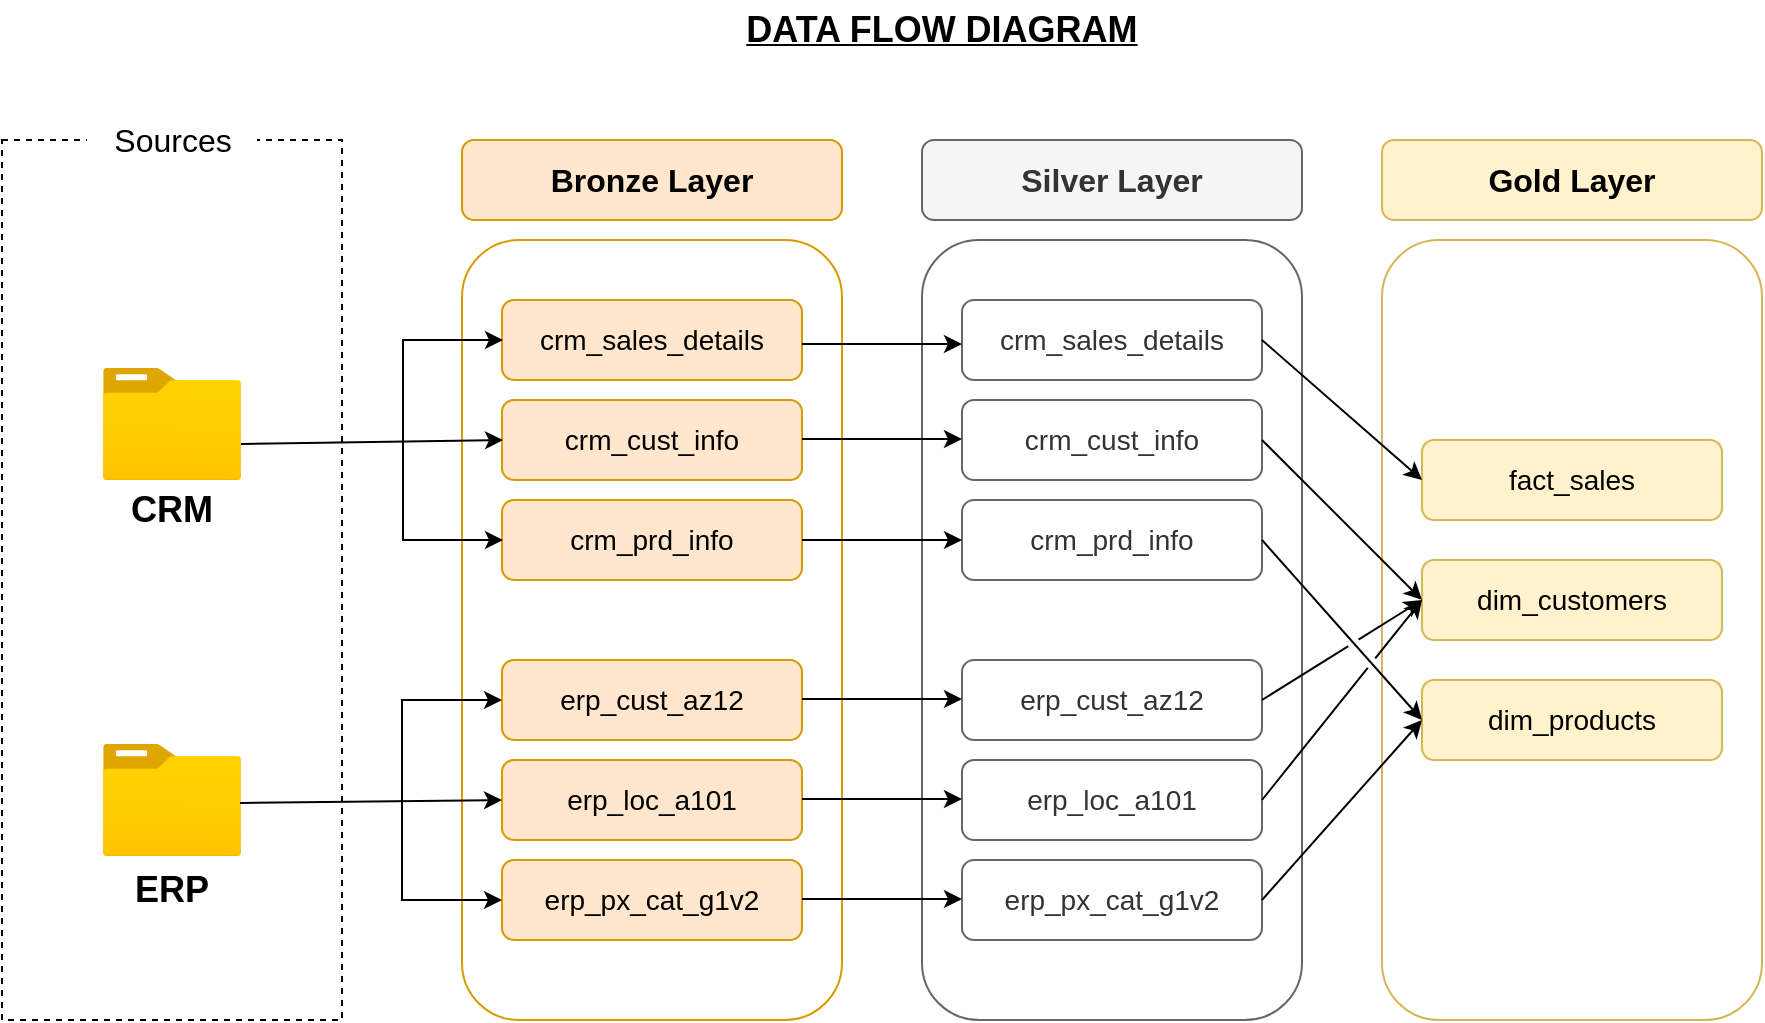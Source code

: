 <mxfile version="27.0.9">
  <diagram name="Page-1" id="aWY5vjTI4ozDuYt3A9_z">
    <mxGraphModel dx="946" dy="732" grid="1" gridSize="10" guides="1" tooltips="1" connect="1" arrows="1" fold="1" page="0" pageScale="1" pageWidth="827" pageHeight="1169" math="0" shadow="0">
      <root>
        <mxCell id="0" />
        <mxCell id="1" parent="0" />
        <mxCell id="BgqlBms3xSBx00n1lSqd-1" value="" style="rounded=0;whiteSpace=wrap;html=1;fillColor=none;dashed=1;" vertex="1" parent="1">
          <mxGeometry x="40" y="180" width="170" height="440" as="geometry" />
        </mxCell>
        <mxCell id="BgqlBms3xSBx00n1lSqd-2" value="&lt;font style=&quot;font-size: 16px;&quot;&gt;Sources&lt;/font&gt;" style="rounded=1;whiteSpace=wrap;html=1;strokeColor=none;" vertex="1" parent="1">
          <mxGeometry x="82.5" y="160" width="85" height="40" as="geometry" />
        </mxCell>
        <mxCell id="BgqlBms3xSBx00n1lSqd-3" value="" style="image;aspect=fixed;html=1;points=[];align=center;fontSize=12;image=img/lib/azure2/general/Folder_Blank.svg;" vertex="1" parent="1">
          <mxGeometry x="90.5" y="294" width="69" height="56.0" as="geometry" />
        </mxCell>
        <mxCell id="BgqlBms3xSBx00n1lSqd-4" value="&lt;font style=&quot;font-size: 18px;&quot;&gt;&lt;b&gt;CRM&lt;/b&gt;&lt;/font&gt;" style="text;html=1;align=center;verticalAlign=middle;whiteSpace=wrap;rounded=0;" vertex="1" parent="1">
          <mxGeometry x="95" y="350" width="60" height="30" as="geometry" />
        </mxCell>
        <mxCell id="BgqlBms3xSBx00n1lSqd-5" value="" style="image;aspect=fixed;html=1;points=[];align=center;fontSize=12;image=img/lib/azure2/general/Folder_Blank.svg;" vertex="1" parent="1">
          <mxGeometry x="90.5" y="482" width="69" height="56.0" as="geometry" />
        </mxCell>
        <mxCell id="BgqlBms3xSBx00n1lSqd-6" value="&lt;font style=&quot;font-size: 18px;&quot;&gt;&lt;b&gt;ERP&lt;/b&gt;&lt;/font&gt;" style="text;html=1;align=center;verticalAlign=middle;whiteSpace=wrap;rounded=0;" vertex="1" parent="1">
          <mxGeometry x="95" y="540" width="60" height="30" as="geometry" />
        </mxCell>
        <mxCell id="BgqlBms3xSBx00n1lSqd-7" value="" style="rounded=1;whiteSpace=wrap;html=1;fillColor=none;strokeColor=#d79b00;" vertex="1" parent="1">
          <mxGeometry x="270" y="230" width="190" height="390" as="geometry" />
        </mxCell>
        <mxCell id="BgqlBms3xSBx00n1lSqd-8" value="&lt;b&gt;&lt;font style=&quot;font-size: 16px;&quot;&gt;Bronze Layer&lt;/font&gt;&lt;/b&gt;" style="rounded=1;whiteSpace=wrap;html=1;fillColor=#ffe6cc;strokeColor=#d79b00;" vertex="1" parent="1">
          <mxGeometry x="270" y="180" width="190" height="40" as="geometry" />
        </mxCell>
        <mxCell id="BgqlBms3xSBx00n1lSqd-10" value="&lt;font style=&quot;font-size: 14px;&quot;&gt;crm_sales_details&lt;/font&gt;" style="rounded=1;whiteSpace=wrap;html=1;fillColor=#ffe6cc;strokeColor=#d79b00;" vertex="1" parent="1">
          <mxGeometry x="290" y="260" width="150" height="40" as="geometry" />
        </mxCell>
        <mxCell id="BgqlBms3xSBx00n1lSqd-11" value="&lt;font style=&quot;font-size: 14px;&quot;&gt;crm_cust_info&lt;/font&gt;" style="rounded=1;whiteSpace=wrap;html=1;fillColor=#ffe6cc;strokeColor=#d79b00;" vertex="1" parent="1">
          <mxGeometry x="290" y="310" width="150" height="40" as="geometry" />
        </mxCell>
        <mxCell id="BgqlBms3xSBx00n1lSqd-12" value="&lt;font style=&quot;font-size: 14px;&quot;&gt;crm_prd_info&lt;/font&gt;" style="rounded=1;whiteSpace=wrap;html=1;fillColor=#ffe6cc;strokeColor=#d79b00;" vertex="1" parent="1">
          <mxGeometry x="290" y="360" width="150" height="40" as="geometry" />
        </mxCell>
        <mxCell id="BgqlBms3xSBx00n1lSqd-13" value="&lt;font style=&quot;font-size: 14px;&quot;&gt;erp_cust_az12&lt;/font&gt;" style="rounded=1;whiteSpace=wrap;html=1;fillColor=#ffe6cc;strokeColor=#d79b00;" vertex="1" parent="1">
          <mxGeometry x="290" y="440" width="150" height="40" as="geometry" />
        </mxCell>
        <mxCell id="BgqlBms3xSBx00n1lSqd-14" value="&lt;font style=&quot;font-size: 14px;&quot;&gt;erp_loc_a101&lt;/font&gt;" style="rounded=1;whiteSpace=wrap;html=1;fillColor=#ffe6cc;strokeColor=#d79b00;" vertex="1" parent="1">
          <mxGeometry x="290" y="490" width="150" height="40" as="geometry" />
        </mxCell>
        <mxCell id="BgqlBms3xSBx00n1lSqd-15" value="&lt;font style=&quot;font-size: 14px;&quot;&gt;erp_px_cat_g1v2&lt;/font&gt;" style="rounded=1;whiteSpace=wrap;html=1;fillColor=#ffe6cc;strokeColor=#d79b00;" vertex="1" parent="1">
          <mxGeometry x="290" y="540" width="150" height="40" as="geometry" />
        </mxCell>
        <mxCell id="BgqlBms3xSBx00n1lSqd-18" value="" style="endArrow=classic;html=1;rounded=0;exitX=0.993;exitY=0.527;exitDx=0;exitDy=0;exitPerimeter=0;entryX=0;entryY=0.5;entryDx=0;entryDy=0;" edge="1" parent="1" source="BgqlBms3xSBx00n1lSqd-5" target="BgqlBms3xSBx00n1lSqd-14">
          <mxGeometry width="50" height="50" relative="1" as="geometry">
            <mxPoint x="390" y="400" as="sourcePoint" />
            <mxPoint x="440" y="350" as="targetPoint" />
          </mxGeometry>
        </mxCell>
        <mxCell id="BgqlBms3xSBx00n1lSqd-19" value="" style="endArrow=classic;html=1;rounded=0;" edge="1" parent="1" target="BgqlBms3xSBx00n1lSqd-13">
          <mxGeometry width="50" height="50" relative="1" as="geometry">
            <mxPoint x="240" y="510" as="sourcePoint" />
            <mxPoint x="440" y="350" as="targetPoint" />
            <Array as="points">
              <mxPoint x="240" y="460" />
            </Array>
          </mxGeometry>
        </mxCell>
        <mxCell id="BgqlBms3xSBx00n1lSqd-20" value="" style="endArrow=classic;html=1;rounded=0;entryX=0;entryY=0.5;entryDx=0;entryDy=0;" edge="1" parent="1" target="BgqlBms3xSBx00n1lSqd-15">
          <mxGeometry width="50" height="50" relative="1" as="geometry">
            <mxPoint x="240" y="510" as="sourcePoint" />
            <mxPoint x="230" y="610" as="targetPoint" />
            <Array as="points">
              <mxPoint x="240" y="560" />
            </Array>
          </mxGeometry>
        </mxCell>
        <mxCell id="BgqlBms3xSBx00n1lSqd-21" value="" style="endArrow=classic;html=1;rounded=0;exitX=0.993;exitY=0.527;exitDx=0;exitDy=0;exitPerimeter=0;entryX=0;entryY=0.5;entryDx=0;entryDy=0;" edge="1" parent="1">
          <mxGeometry width="50" height="50" relative="1" as="geometry">
            <mxPoint x="159.5" y="332" as="sourcePoint" />
            <mxPoint x="290.5" y="330" as="targetPoint" />
          </mxGeometry>
        </mxCell>
        <mxCell id="BgqlBms3xSBx00n1lSqd-22" value="" style="endArrow=classic;html=1;rounded=0;" edge="1" parent="1">
          <mxGeometry width="50" height="50" relative="1" as="geometry">
            <mxPoint x="240.5" y="330" as="sourcePoint" />
            <mxPoint x="290.5" y="280" as="targetPoint" />
            <Array as="points">
              <mxPoint x="240.5" y="280" />
            </Array>
          </mxGeometry>
        </mxCell>
        <mxCell id="BgqlBms3xSBx00n1lSqd-23" value="" style="endArrow=classic;html=1;rounded=0;entryX=0;entryY=0.5;entryDx=0;entryDy=0;" edge="1" parent="1">
          <mxGeometry width="50" height="50" relative="1" as="geometry">
            <mxPoint x="240.5" y="330" as="sourcePoint" />
            <mxPoint x="290.5" y="380" as="targetPoint" />
            <Array as="points">
              <mxPoint x="240.5" y="380" />
            </Array>
          </mxGeometry>
        </mxCell>
        <mxCell id="BgqlBms3xSBx00n1lSqd-24" value="" style="rounded=1;whiteSpace=wrap;html=1;fillColor=none;strokeColor=#666666;fontColor=#333333;" vertex="1" parent="1">
          <mxGeometry x="500" y="230" width="190" height="390" as="geometry" />
        </mxCell>
        <mxCell id="BgqlBms3xSBx00n1lSqd-25" value="&lt;b&gt;&lt;font style=&quot;font-size: 16px;&quot;&gt;Silver Layer&lt;/font&gt;&lt;/b&gt;" style="rounded=1;whiteSpace=wrap;html=1;fillColor=#f5f5f5;strokeColor=#666666;fontColor=#333333;" vertex="1" parent="1">
          <mxGeometry x="500" y="180" width="190" height="40" as="geometry" />
        </mxCell>
        <mxCell id="BgqlBms3xSBx00n1lSqd-26" value="&lt;font style=&quot;font-size: 14px;&quot;&gt;crm_sales_details&lt;/font&gt;" style="rounded=1;whiteSpace=wrap;html=1;fillColor=none;strokeColor=#666666;fontColor=#333333;" vertex="1" parent="1">
          <mxGeometry x="520" y="260" width="150" height="40" as="geometry" />
        </mxCell>
        <mxCell id="BgqlBms3xSBx00n1lSqd-27" value="&lt;font style=&quot;font-size: 14px;&quot;&gt;crm_cust_info&lt;/font&gt;" style="rounded=1;whiteSpace=wrap;html=1;fillColor=none;strokeColor=#666666;fontColor=#333333;" vertex="1" parent="1">
          <mxGeometry x="520" y="310" width="150" height="40" as="geometry" />
        </mxCell>
        <mxCell id="BgqlBms3xSBx00n1lSqd-28" value="&lt;font style=&quot;font-size: 14px;&quot;&gt;crm_prd_info&lt;/font&gt;" style="rounded=1;whiteSpace=wrap;html=1;fillColor=none;strokeColor=#666666;fontColor=#333333;" vertex="1" parent="1">
          <mxGeometry x="520" y="360" width="150" height="40" as="geometry" />
        </mxCell>
        <mxCell id="BgqlBms3xSBx00n1lSqd-29" value="&lt;font style=&quot;font-size: 14px;&quot;&gt;erp_cust_az12&lt;/font&gt;" style="rounded=1;whiteSpace=wrap;html=1;fillColor=none;strokeColor=#666666;fontColor=#333333;" vertex="1" parent="1">
          <mxGeometry x="520" y="440" width="150" height="40" as="geometry" />
        </mxCell>
        <mxCell id="BgqlBms3xSBx00n1lSqd-30" value="&lt;font style=&quot;font-size: 14px;&quot;&gt;erp_loc_a101&lt;/font&gt;" style="rounded=1;whiteSpace=wrap;html=1;fillColor=none;strokeColor=#666666;fontColor=#333333;" vertex="1" parent="1">
          <mxGeometry x="520" y="490" width="150" height="40" as="geometry" />
        </mxCell>
        <mxCell id="BgqlBms3xSBx00n1lSqd-31" value="&lt;font style=&quot;font-size: 14px;&quot;&gt;erp_px_cat_g1v2&lt;/font&gt;" style="rounded=1;whiteSpace=wrap;html=1;fillColor=none;strokeColor=#666666;fontColor=#333333;" vertex="1" parent="1">
          <mxGeometry x="520" y="540" width="150" height="40" as="geometry" />
        </mxCell>
        <mxCell id="BgqlBms3xSBx00n1lSqd-32" value="" style="endArrow=classic;html=1;rounded=0;exitX=0.993;exitY=0.527;exitDx=0;exitDy=0;exitPerimeter=0;" edge="1" parent="1">
          <mxGeometry width="50" height="50" relative="1" as="geometry">
            <mxPoint x="440" y="282" as="sourcePoint" />
            <mxPoint x="520" y="282" as="targetPoint" />
          </mxGeometry>
        </mxCell>
        <mxCell id="BgqlBms3xSBx00n1lSqd-33" value="" style="endArrow=classic;html=1;rounded=0;exitX=0.993;exitY=0.527;exitDx=0;exitDy=0;exitPerimeter=0;" edge="1" parent="1">
          <mxGeometry width="50" height="50" relative="1" as="geometry">
            <mxPoint x="440" y="329.5" as="sourcePoint" />
            <mxPoint x="520" y="329.5" as="targetPoint" />
          </mxGeometry>
        </mxCell>
        <mxCell id="BgqlBms3xSBx00n1lSqd-34" value="" style="endArrow=classic;html=1;rounded=0;exitX=0.993;exitY=0.527;exitDx=0;exitDy=0;exitPerimeter=0;" edge="1" parent="1">
          <mxGeometry width="50" height="50" relative="1" as="geometry">
            <mxPoint x="440" y="380" as="sourcePoint" />
            <mxPoint x="520" y="380" as="targetPoint" />
          </mxGeometry>
        </mxCell>
        <mxCell id="BgqlBms3xSBx00n1lSqd-35" value="" style="endArrow=classic;html=1;rounded=0;exitX=0.993;exitY=0.527;exitDx=0;exitDy=0;exitPerimeter=0;" edge="1" parent="1">
          <mxGeometry width="50" height="50" relative="1" as="geometry">
            <mxPoint x="440" y="459.5" as="sourcePoint" />
            <mxPoint x="520" y="459.5" as="targetPoint" />
          </mxGeometry>
        </mxCell>
        <mxCell id="BgqlBms3xSBx00n1lSqd-36" value="" style="endArrow=classic;html=1;rounded=0;exitX=0.993;exitY=0.527;exitDx=0;exitDy=0;exitPerimeter=0;" edge="1" parent="1">
          <mxGeometry width="50" height="50" relative="1" as="geometry">
            <mxPoint x="440" y="509.5" as="sourcePoint" />
            <mxPoint x="520" y="509.5" as="targetPoint" />
          </mxGeometry>
        </mxCell>
        <mxCell id="BgqlBms3xSBx00n1lSqd-37" value="" style="endArrow=classic;html=1;rounded=0;exitX=0.993;exitY=0.527;exitDx=0;exitDy=0;exitPerimeter=0;" edge="1" parent="1">
          <mxGeometry width="50" height="50" relative="1" as="geometry">
            <mxPoint x="440" y="559.5" as="sourcePoint" />
            <mxPoint x="520" y="559.5" as="targetPoint" />
          </mxGeometry>
        </mxCell>
        <mxCell id="BgqlBms3xSBx00n1lSqd-38" value="" style="rounded=1;whiteSpace=wrap;html=1;fillColor=none;strokeColor=#d6b656;" vertex="1" parent="1">
          <mxGeometry x="730" y="230" width="190" height="390" as="geometry" />
        </mxCell>
        <mxCell id="BgqlBms3xSBx00n1lSqd-39" value="&lt;b&gt;&lt;font style=&quot;font-size: 16px;&quot;&gt;Gold Layer&lt;/font&gt;&lt;/b&gt;" style="rounded=1;whiteSpace=wrap;html=1;fillColor=#fff2cc;strokeColor=#d6b656;" vertex="1" parent="1">
          <mxGeometry x="730" y="180" width="190" height="40" as="geometry" />
        </mxCell>
        <mxCell id="BgqlBms3xSBx00n1lSqd-40" value="&lt;font style=&quot;font-size: 14px;&quot;&gt;fact_sales&lt;/font&gt;" style="rounded=1;whiteSpace=wrap;html=1;fillColor=#fff2cc;strokeColor=#d6b656;" vertex="1" parent="1">
          <mxGeometry x="750" y="330" width="150" height="40" as="geometry" />
        </mxCell>
        <mxCell id="BgqlBms3xSBx00n1lSqd-41" value="&lt;font style=&quot;font-size: 14px;&quot;&gt;dim_customers&lt;/font&gt;" style="rounded=1;whiteSpace=wrap;html=1;fillColor=#fff2cc;strokeColor=#d6b656;" vertex="1" parent="1">
          <mxGeometry x="750" y="390" width="150" height="40" as="geometry" />
        </mxCell>
        <mxCell id="BgqlBms3xSBx00n1lSqd-42" value="&lt;font style=&quot;font-size: 14px;&quot;&gt;dim_products&lt;/font&gt;" style="rounded=1;whiteSpace=wrap;html=1;fillColor=#fff2cc;strokeColor=#d6b656;" vertex="1" parent="1">
          <mxGeometry x="750" y="450" width="150" height="40" as="geometry" />
        </mxCell>
        <mxCell id="BgqlBms3xSBx00n1lSqd-46" value="" style="endArrow=classic;html=1;rounded=0;entryX=0;entryY=0.5;entryDx=0;entryDy=0;exitX=1;exitY=0.5;exitDx=0;exitDy=0;jumpStyle=gap;" edge="1" parent="1" source="BgqlBms3xSBx00n1lSqd-26" target="BgqlBms3xSBx00n1lSqd-40">
          <mxGeometry width="50" height="50" relative="1" as="geometry">
            <mxPoint x="480" y="450" as="sourcePoint" />
            <mxPoint x="530" y="400" as="targetPoint" />
          </mxGeometry>
        </mxCell>
        <mxCell id="BgqlBms3xSBx00n1lSqd-47" value="" style="endArrow=classic;html=1;rounded=0;entryX=0;entryY=0.5;entryDx=0;entryDy=0;exitX=1;exitY=0.5;exitDx=0;exitDy=0;jumpStyle=gap;" edge="1" parent="1" source="BgqlBms3xSBx00n1lSqd-27" target="BgqlBms3xSBx00n1lSqd-41">
          <mxGeometry width="50" height="50" relative="1" as="geometry">
            <mxPoint x="700" y="310" as="sourcePoint" />
            <mxPoint x="780" y="380" as="targetPoint" />
          </mxGeometry>
        </mxCell>
        <mxCell id="BgqlBms3xSBx00n1lSqd-48" value="" style="endArrow=classic;html=1;rounded=0;entryX=0;entryY=0.5;entryDx=0;entryDy=0;exitX=1;exitY=0.5;exitDx=0;exitDy=0;jumpStyle=gap;" edge="1" parent="1" source="BgqlBms3xSBx00n1lSqd-28" target="BgqlBms3xSBx00n1lSqd-42">
          <mxGeometry width="50" height="50" relative="1" as="geometry">
            <mxPoint x="720" y="470" as="sourcePoint" />
            <mxPoint x="800" y="550" as="targetPoint" />
          </mxGeometry>
        </mxCell>
        <mxCell id="BgqlBms3xSBx00n1lSqd-49" value="" style="endArrow=classic;html=1;rounded=0;entryX=0;entryY=0.5;entryDx=0;entryDy=0;exitX=1;exitY=0.5;exitDx=0;exitDy=0;jumpStyle=gap;" edge="1" parent="1" source="BgqlBms3xSBx00n1lSqd-29" target="BgqlBms3xSBx00n1lSqd-41">
          <mxGeometry width="50" height="50" relative="1" as="geometry">
            <mxPoint x="710" y="630" as="sourcePoint" />
            <mxPoint x="790" y="720" as="targetPoint" />
          </mxGeometry>
        </mxCell>
        <mxCell id="BgqlBms3xSBx00n1lSqd-50" value="" style="endArrow=classic;html=1;rounded=0;exitX=1;exitY=0.5;exitDx=0;exitDy=0;jumpStyle=gap;" edge="1" parent="1" source="BgqlBms3xSBx00n1lSqd-30">
          <mxGeometry width="50" height="50" relative="1" as="geometry">
            <mxPoint x="700" y="460" as="sourcePoint" />
            <mxPoint x="750" y="410" as="targetPoint" />
          </mxGeometry>
        </mxCell>
        <mxCell id="BgqlBms3xSBx00n1lSqd-51" value="" style="endArrow=classic;html=1;rounded=0;entryX=0;entryY=0.5;entryDx=0;entryDy=0;exitX=1;exitY=0.5;exitDx=0;exitDy=0;jumpStyle=gap;" edge="1" parent="1" source="BgqlBms3xSBx00n1lSqd-31" target="BgqlBms3xSBx00n1lSqd-42">
          <mxGeometry width="50" height="50" relative="1" as="geometry">
            <mxPoint x="670" y="640" as="sourcePoint" />
            <mxPoint x="750" y="730" as="targetPoint" />
          </mxGeometry>
        </mxCell>
        <mxCell id="BgqlBms3xSBx00n1lSqd-53" value="&lt;font style=&quot;font-size: 18px;&quot;&gt;&lt;b&gt;&lt;u&gt;DATA FLOW DIAGRAM&lt;/u&gt;&lt;/b&gt;&lt;/font&gt;" style="text;html=1;align=center;verticalAlign=middle;whiteSpace=wrap;rounded=0;" vertex="1" parent="1">
          <mxGeometry x="380" y="110" width="260" height="30" as="geometry" />
        </mxCell>
      </root>
    </mxGraphModel>
  </diagram>
</mxfile>
